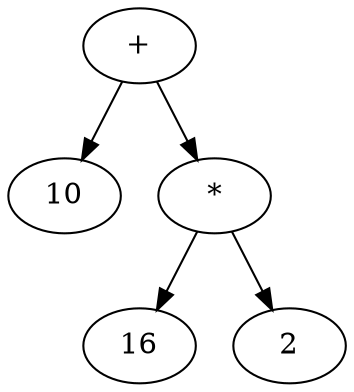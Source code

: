 digraph "expression" {
0 [label = "+"];
1 [label = "10"];
2 [label = "*"];
3 [label = "16"];
4 [label = "2"];
2 -> 3
2 -> 4
0 -> 1
0 -> 2
}